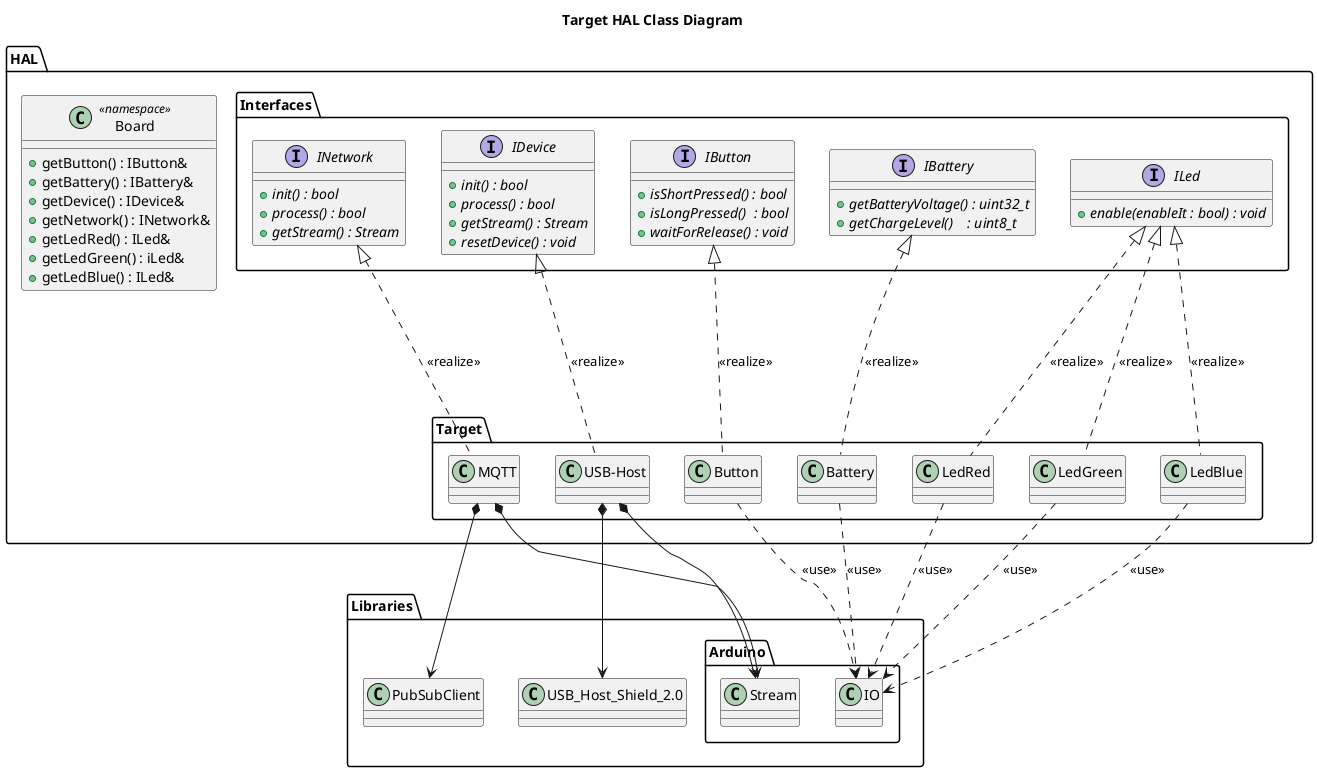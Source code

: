 @startuml Target_HAL_Class_Diag

Title Target HAL Class Diagram

package "HAL" as hal {

    class Board << namespace >> {
        + getButton() : IButton&
        + getBattery() : IBattery&
        + getDevice() : IDevice&
        + getNetwork() : INetwork&
        + getLedRed() : ILed&
        + getLedGreen() : iLed&
        + getLedBlue() : ILed&
    }

    package "Interfaces" as interfaces {
        interface "IButton" as iButton {
            + {abstract} isShortPressed() : bool
            + {abstract} isLongPressed()  : bool
            + {abstract} waitForRelease() : void
        }

        interface "IBattery" as iBattery {
            + {abstract} getBatteryVoltage() : uint32_t
            + {abstract} getChargeLevel()    : uint8_t
        }

        interface "IDevice" as iDevice {
            + {abstract} init() : bool
            + {abstract} process() : bool
            + {abstract} getStream() : Stream
            + {abstract} resetDevice() : void
        }

        interface "INetwork" as iNetwork {
            + {abstract} init() : bool
            + {abstract} process() : bool
            + {abstract} getStream() : Stream
        }

        interface "ILed" as iLed {
            + {abstract} enable(enableIt : bool) : void
        }
    }

    package "Target" as target {
        class "Button" as Button
        class "Battery" as Battery
        class "USB-Host" as Device
        class "MQTT" as Network
        class "LedRed" as LedRed
        class "LedGreen" as LedGreen
        class "LedBlue" as LedBlue
    }

    iButton <|... Button : <<realize>>
    iBattery <|... Battery : <<realize>>
    iDevice <|... Device : <<realize>>
    iNetwork <|... Network : <<realize>>
    iLed <|... LedRed : <<realize>>
    iLed <|... LedGreen : <<realize>>
    iLed <|... LedBlue : <<realize>>

}

package "Libraries" as libs
{
    class "PubSubClient" as NetworkLib
    class "USB_Host_Shield_2.0" as DeviceLib

    package "Arduino" as arduino {
        class "IO" as IO
        class "Stream" as Stream
    }
}

Device *--> DeviceLib
Network *--> NetworkLib

Device *--> Stream
Network *--> Stream
Button ..> IO : <<use>>
Battery ..> IO : <<use>>
LedRed ..> IO : <<use>>
LedGreen ..> IO : <<use>>
LedBlue ..> IO : <<use>>

@enduml